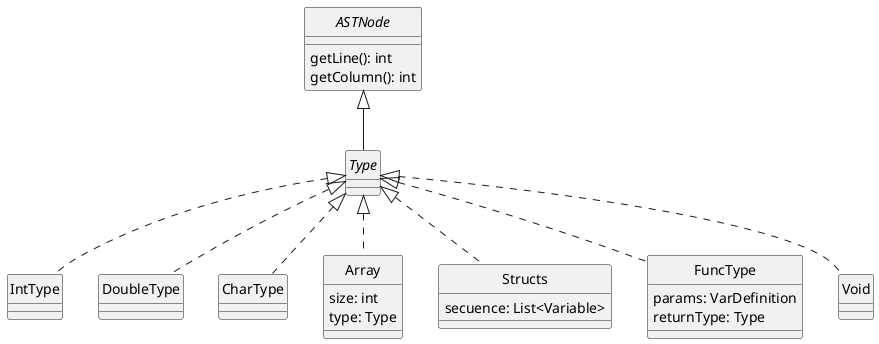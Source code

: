 @startuml Types
skinparam style strictuml
skinparam monochrome true

interface ASTNode {
    getLine(): int
    getColumn(): int
}

interface Type

ASTNode <|-- Type

class IntType

Type <|.. IntType

class DoubleType

Type <|.. DoubleType

class CharType

Type <|.. CharType

class Array {
    size: int
    type: Type
}

Type <|.. Array

class Structs {
    secuence: List<Variable>
}

Type <|.. Structs

class FuncType {
    params: VarDefinition
    returnType: Type
}

Type <|.. FuncType

class Void {

}

Type <|.. Void

@enduml
